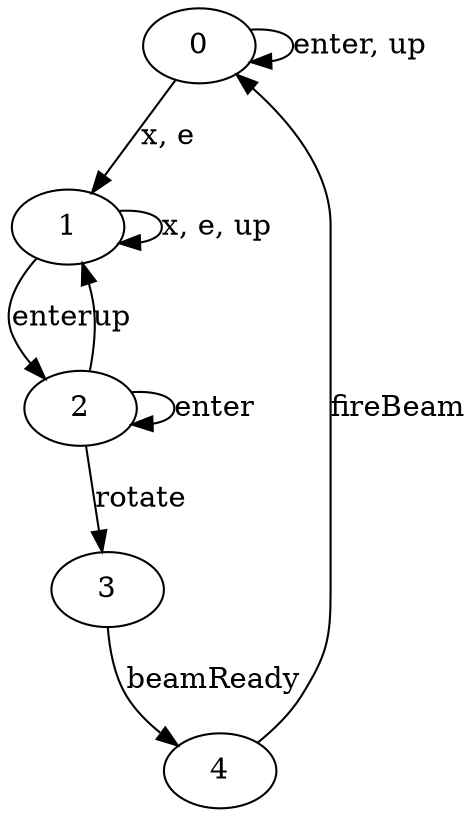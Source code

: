 digraph G {
  "0" -> "1" [label="x, e"]
  "0" -> "0" [label="enter, up"]
  "1" -> "1" [label="x, e, up"]
  "1" -> "2" [label="enter"]
  "2" -> "2" [label="enter"]
  "2" -> "1" [label="up"]
  "2" -> "3" [label="rotate"]
  "3" -> "4" [label="beamReady"]
  "4" -> "0" [label="fireBeam"]
}
